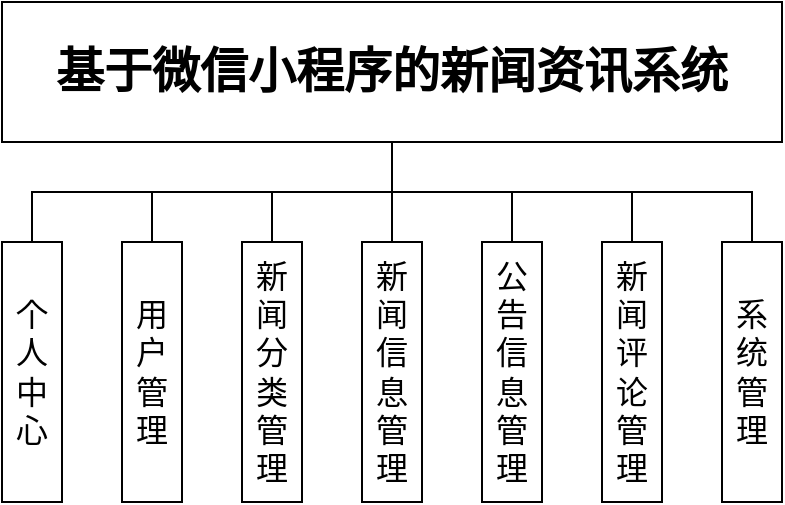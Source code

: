 <mxfile version="27.0.6">
  <diagram name="第 1 页" id="eUpVr-hkM5L0jRGWZ8P0">
    <mxGraphModel dx="1630" dy="901" grid="1" gridSize="10" guides="1" tooltips="1" connect="1" arrows="1" fold="1" page="1" pageScale="1" pageWidth="827" pageHeight="1169" math="0" shadow="0">
      <root>
        <mxCell id="0" />
        <mxCell id="1" parent="0" />
        <mxCell id="DgsxNawphNgF47NYMpMU-11" style="edgeStyle=orthogonalEdgeStyle;rounded=0;orthogonalLoop=1;jettySize=auto;html=1;exitX=0.5;exitY=1;exitDx=0;exitDy=0;entryX=0.5;entryY=0;entryDx=0;entryDy=0;endArrow=none;startFill=0;" parent="1" source="DgsxNawphNgF47NYMpMU-1" target="DgsxNawphNgF47NYMpMU-4" edge="1">
          <mxGeometry relative="1" as="geometry" />
        </mxCell>
        <mxCell id="DgsxNawphNgF47NYMpMU-12" style="edgeStyle=orthogonalEdgeStyle;rounded=0;orthogonalLoop=1;jettySize=auto;html=1;exitX=0.5;exitY=1;exitDx=0;exitDy=0;entryX=0.5;entryY=0;entryDx=0;entryDy=0;endArrow=none;startFill=0;" parent="1" source="DgsxNawphNgF47NYMpMU-1" target="DgsxNawphNgF47NYMpMU-5" edge="1">
          <mxGeometry relative="1" as="geometry" />
        </mxCell>
        <mxCell id="DgsxNawphNgF47NYMpMU-13" style="edgeStyle=orthogonalEdgeStyle;rounded=0;orthogonalLoop=1;jettySize=auto;html=1;exitX=0.5;exitY=1;exitDx=0;exitDy=0;entryX=0.5;entryY=0;entryDx=0;entryDy=0;endArrow=none;startFill=0;" parent="1" source="DgsxNawphNgF47NYMpMU-1" target="DgsxNawphNgF47NYMpMU-6" edge="1">
          <mxGeometry relative="1" as="geometry" />
        </mxCell>
        <mxCell id="DgsxNawphNgF47NYMpMU-14" style="edgeStyle=orthogonalEdgeStyle;rounded=0;orthogonalLoop=1;jettySize=auto;html=1;exitX=0.5;exitY=1;exitDx=0;exitDy=0;entryX=0.5;entryY=0;entryDx=0;entryDy=0;endArrow=none;startFill=0;" parent="1" source="DgsxNawphNgF47NYMpMU-1" target="DgsxNawphNgF47NYMpMU-7" edge="1">
          <mxGeometry relative="1" as="geometry" />
        </mxCell>
        <mxCell id="DgsxNawphNgF47NYMpMU-15" style="edgeStyle=orthogonalEdgeStyle;rounded=0;orthogonalLoop=1;jettySize=auto;html=1;exitX=0.5;exitY=1;exitDx=0;exitDy=0;entryX=0.5;entryY=0;entryDx=0;entryDy=0;endArrow=none;startFill=0;" parent="1" source="DgsxNawphNgF47NYMpMU-1" target="DgsxNawphNgF47NYMpMU-9" edge="1">
          <mxGeometry relative="1" as="geometry" />
        </mxCell>
        <mxCell id="DgsxNawphNgF47NYMpMU-16" style="edgeStyle=orthogonalEdgeStyle;rounded=0;orthogonalLoop=1;jettySize=auto;html=1;exitX=0.5;exitY=1;exitDx=0;exitDy=0;entryX=0.5;entryY=0;entryDx=0;entryDy=0;endArrow=none;startFill=0;" parent="1" source="DgsxNawphNgF47NYMpMU-1" target="DgsxNawphNgF47NYMpMU-10" edge="1">
          <mxGeometry relative="1" as="geometry" />
        </mxCell>
        <mxCell id="DgsxNawphNgF47NYMpMU-17" style="edgeStyle=orthogonalEdgeStyle;rounded=0;orthogonalLoop=1;jettySize=auto;html=1;exitX=0.5;exitY=1;exitDx=0;exitDy=0;entryX=0.5;entryY=0;entryDx=0;entryDy=0;endArrow=none;startFill=0;" parent="1" source="DgsxNawphNgF47NYMpMU-1" target="DgsxNawphNgF47NYMpMU-8" edge="1">
          <mxGeometry relative="1" as="geometry" />
        </mxCell>
        <mxCell id="DgsxNawphNgF47NYMpMU-1" value="&lt;font style=&quot;font-size: 24px;&quot; face=&quot;Times New Roman&quot;&gt;&lt;b&gt;基于微信小程序的新闻资讯系统&lt;/b&gt;&lt;/font&gt;" style="rounded=0;whiteSpace=wrap;html=1;" parent="1" vertex="1">
          <mxGeometry x="170" y="220" width="390" height="70" as="geometry" />
        </mxCell>
        <mxCell id="DgsxNawphNgF47NYMpMU-4" value="&lt;font style=&quot;font-size: 16px;&quot; face=&quot;Times New Roman&quot;&gt;个&lt;/font&gt;&lt;div&gt;&lt;font style=&quot;font-size: 16px;&quot; face=&quot;Times New Roman&quot;&gt;人&lt;/font&gt;&lt;/div&gt;&lt;div&gt;&lt;font style=&quot;font-size: 16px;&quot; face=&quot;Times New Roman&quot;&gt;中&lt;/font&gt;&lt;/div&gt;&lt;div&gt;&lt;font style=&quot;font-size: 16px;&quot; face=&quot;Times New Roman&quot;&gt;心&lt;/font&gt;&lt;/div&gt;" style="rounded=0;whiteSpace=wrap;html=1;" parent="1" vertex="1">
          <mxGeometry x="170" y="340" width="30" height="130" as="geometry" />
        </mxCell>
        <mxCell id="DgsxNawphNgF47NYMpMU-5" value="&lt;font face=&quot;Times New Roman&quot; style=&quot;font-size: 16px;&quot;&gt;用&lt;/font&gt;&lt;div&gt;&lt;font face=&quot;Times New Roman&quot; style=&quot;font-size: 16px;&quot;&gt;户&lt;/font&gt;&lt;/div&gt;&lt;div&gt;&lt;font face=&quot;Times New Roman&quot; style=&quot;font-size: 16px;&quot;&gt;管&lt;/font&gt;&lt;/div&gt;&lt;div&gt;&lt;font face=&quot;Times New Roman&quot; style=&quot;font-size: 16px;&quot;&gt;理&lt;/font&gt;&lt;/div&gt;" style="rounded=0;whiteSpace=wrap;html=1;" parent="1" vertex="1">
          <mxGeometry x="230" y="340" width="30" height="130" as="geometry" />
        </mxCell>
        <mxCell id="DgsxNawphNgF47NYMpMU-6" value="&lt;font face=&quot;Times New Roman&quot; style=&quot;font-size: 16px;&quot;&gt;新&lt;/font&gt;&lt;div&gt;&lt;font face=&quot;Times New Roman&quot; style=&quot;font-size: 16px;&quot;&gt;闻&lt;/font&gt;&lt;/div&gt;&lt;div&gt;&lt;font face=&quot;Times New Roman&quot; style=&quot;font-size: 16px;&quot;&gt;分&lt;/font&gt;&lt;/div&gt;&lt;div&gt;&lt;font face=&quot;Times New Roman&quot; style=&quot;font-size: 16px;&quot;&gt;类&lt;/font&gt;&lt;/div&gt;&lt;div&gt;&lt;font face=&quot;Times New Roman&quot; style=&quot;font-size: 16px;&quot;&gt;管&lt;/font&gt;&lt;/div&gt;&lt;div&gt;&lt;font face=&quot;Times New Roman&quot; style=&quot;font-size: 16px;&quot;&gt;理&lt;/font&gt;&lt;/div&gt;" style="rounded=0;whiteSpace=wrap;html=1;" parent="1" vertex="1">
          <mxGeometry x="290" y="340" width="30" height="130" as="geometry" />
        </mxCell>
        <mxCell id="DgsxNawphNgF47NYMpMU-7" value="&lt;font face=&quot;Times New Roman&quot; style=&quot;font-size: 16px;&quot;&gt;新&lt;/font&gt;&lt;div&gt;&lt;font face=&quot;Times New Roman&quot; style=&quot;font-size: 16px;&quot;&gt;闻&lt;/font&gt;&lt;/div&gt;&lt;div&gt;&lt;font face=&quot;Times New Roman&quot; style=&quot;font-size: 16px;&quot;&gt;信&lt;/font&gt;&lt;/div&gt;&lt;div&gt;&lt;font face=&quot;Times New Roman&quot; style=&quot;font-size: 16px;&quot;&gt;息&lt;/font&gt;&lt;/div&gt;&lt;div&gt;&lt;font face=&quot;Times New Roman&quot; style=&quot;font-size: 16px;&quot;&gt;管&lt;/font&gt;&lt;/div&gt;&lt;div&gt;&lt;font face=&quot;Times New Roman&quot; style=&quot;font-size: 16px;&quot;&gt;理&lt;/font&gt;&lt;/div&gt;" style="rounded=0;whiteSpace=wrap;html=1;" parent="1" vertex="1">
          <mxGeometry x="350" y="340" width="30" height="130" as="geometry" />
        </mxCell>
        <mxCell id="DgsxNawphNgF47NYMpMU-8" value="&lt;font face=&quot;Times New Roman&quot; style=&quot;font-size: 16px;&quot;&gt;系&lt;/font&gt;&lt;div&gt;&lt;font face=&quot;Times New Roman&quot; style=&quot;font-size: 16px;&quot;&gt;统&lt;/font&gt;&lt;/div&gt;&lt;div&gt;&lt;font face=&quot;Times New Roman&quot; style=&quot;font-size: 16px;&quot;&gt;管&lt;/font&gt;&lt;/div&gt;&lt;div&gt;&lt;font face=&quot;Times New Roman&quot; style=&quot;font-size: 16px;&quot;&gt;理&lt;/font&gt;&lt;/div&gt;" style="rounded=0;whiteSpace=wrap;html=1;" parent="1" vertex="1">
          <mxGeometry x="530" y="340" width="30" height="130" as="geometry" />
        </mxCell>
        <mxCell id="DgsxNawphNgF47NYMpMU-9" value="&lt;font face=&quot;Times New Roman&quot; style=&quot;font-size: 16px;&quot;&gt;公&lt;/font&gt;&lt;div&gt;&lt;font face=&quot;Times New Roman&quot; style=&quot;font-size: 16px;&quot;&gt;告&lt;/font&gt;&lt;/div&gt;&lt;div&gt;&lt;font face=&quot;Times New Roman&quot; style=&quot;font-size: 16px;&quot;&gt;信&lt;/font&gt;&lt;/div&gt;&lt;div&gt;&lt;font face=&quot;Times New Roman&quot; style=&quot;font-size: 16px;&quot;&gt;息&lt;/font&gt;&lt;/div&gt;&lt;div&gt;&lt;font face=&quot;Times New Roman&quot; style=&quot;font-size: 16px;&quot;&gt;管&lt;/font&gt;&lt;/div&gt;&lt;div&gt;&lt;font face=&quot;Times New Roman&quot; style=&quot;font-size: 16px;&quot;&gt;理&lt;/font&gt;&lt;/div&gt;" style="rounded=0;whiteSpace=wrap;html=1;" parent="1" vertex="1">
          <mxGeometry x="410" y="340" width="30" height="130" as="geometry" />
        </mxCell>
        <mxCell id="DgsxNawphNgF47NYMpMU-10" value="&lt;font style=&quot;font-size: 16px;&quot; face=&quot;Times New Roman&quot;&gt;新&lt;/font&gt;&lt;div&gt;&lt;font style=&quot;font-size: 16px;&quot; face=&quot;Times New Roman&quot;&gt;闻&lt;/font&gt;&lt;/div&gt;&lt;div&gt;&lt;font style=&quot;font-size: 16px;&quot; face=&quot;Times New Roman&quot;&gt;评&lt;/font&gt;&lt;/div&gt;&lt;div&gt;&lt;font style=&quot;font-size: 16px;&quot; face=&quot;Times New Roman&quot;&gt;论&lt;/font&gt;&lt;/div&gt;&lt;div&gt;&lt;font style=&quot;font-size: 16px;&quot; face=&quot;Times New Roman&quot;&gt;管&lt;/font&gt;&lt;/div&gt;&lt;div&gt;&lt;font style=&quot;font-size: 16px;&quot; face=&quot;Times New Roman&quot;&gt;理&lt;/font&gt;&lt;/div&gt;" style="rounded=0;whiteSpace=wrap;html=1;" parent="1" vertex="1">
          <mxGeometry x="470" y="340" width="30" height="130" as="geometry" />
        </mxCell>
      </root>
    </mxGraphModel>
  </diagram>
</mxfile>
